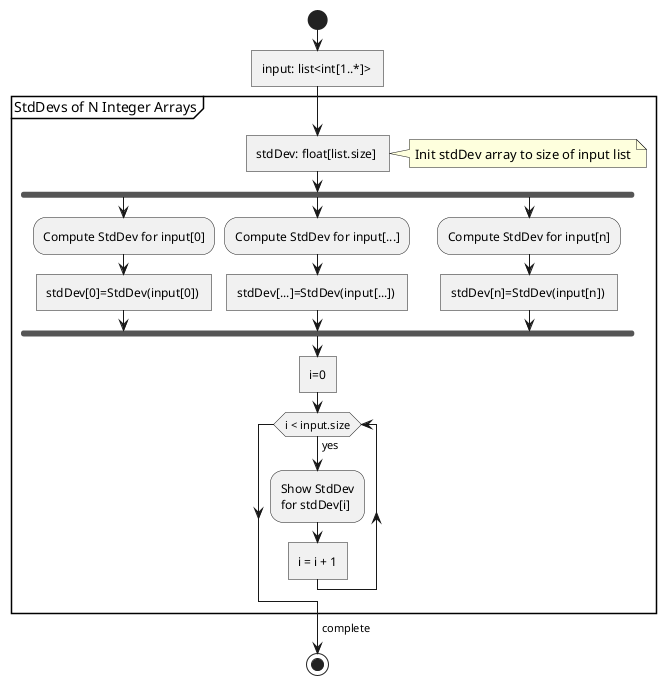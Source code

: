 @startuml
'Documentation
'https://plantuml.com/activity-diagram-beta

'Online Editor
'http://www.plantuml.com/plantuml/dumla/SoWkIImgAStDuNBAJrBGjLDmpCbCJbMmKiX8pSd9vt98pKi1IW80

start
:input: list<int[1..*]> ]
partition "StdDevs of N Integer Arrays" {
    :stdDev: float[list.size] ]
    note right: Init stdDev array to size of input list
    fork
        :Compute StdDev for input[0];
        :stdDev[0]=StdDev(input[0]) ]
    fork again
       :Compute StdDev for input[...];
       :stdDev[...]=StdDev(input[...]) ]
    fork again
       :Compute StdDev for input[n];
       :stdDev[n]=StdDev(input[n]) ]
    end fork
    :i=0]
    while (i < input.size) is (yes)
       :Show StdDev\nfor stdDev[i];
       :i = i + 1]
    endwhile
      ->complete;
}
stop
@enduml